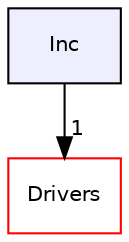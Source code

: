 digraph "D:/Users/Tyler/Documents/STM/embedded/soccer-embedded/Robot/Inc" {
  compound=true
  node [ fontsize="10", fontname="Helvetica"];
  edge [ labelfontsize="10", labelfontname="Helvetica"];
  dir_f93dfce691d792349f1c14ede440e2e6 [shape=box, label="Inc", style="filled", fillcolor="#eeeeff", pencolor="black", URL="dir_f93dfce691d792349f1c14ede440e2e6.html"];
  dir_60925fc218da8ca7908795bf5f624060 [shape=box label="Drivers" fillcolor="white" style="filled" color="red" URL="dir_60925fc218da8ca7908795bf5f624060.html"];
  dir_f93dfce691d792349f1c14ede440e2e6->dir_60925fc218da8ca7908795bf5f624060 [headlabel="1", labeldistance=1.5 headhref="dir_000006_000000.html"];
}
